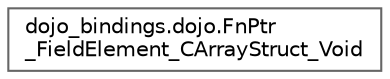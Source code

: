 digraph "Graphical Class Hierarchy"
{
 // LATEX_PDF_SIZE
  bgcolor="transparent";
  edge [fontname=Helvetica,fontsize=10,labelfontname=Helvetica,labelfontsize=10];
  node [fontname=Helvetica,fontsize=10,shape=box,height=0.2,width=0.4];
  rankdir="LR";
  Node0 [id="Node000000",label="dojo_bindings.dojo.FnPtr\l_FieldElement_CArrayStruct_Void",height=0.2,width=0.4,color="grey40", fillcolor="white", style="filled",URL="$structdojo__bindings_1_1dojo_1_1_fn_ptr___field_element___c_array_struct___void.html",tooltip=" "];
}
